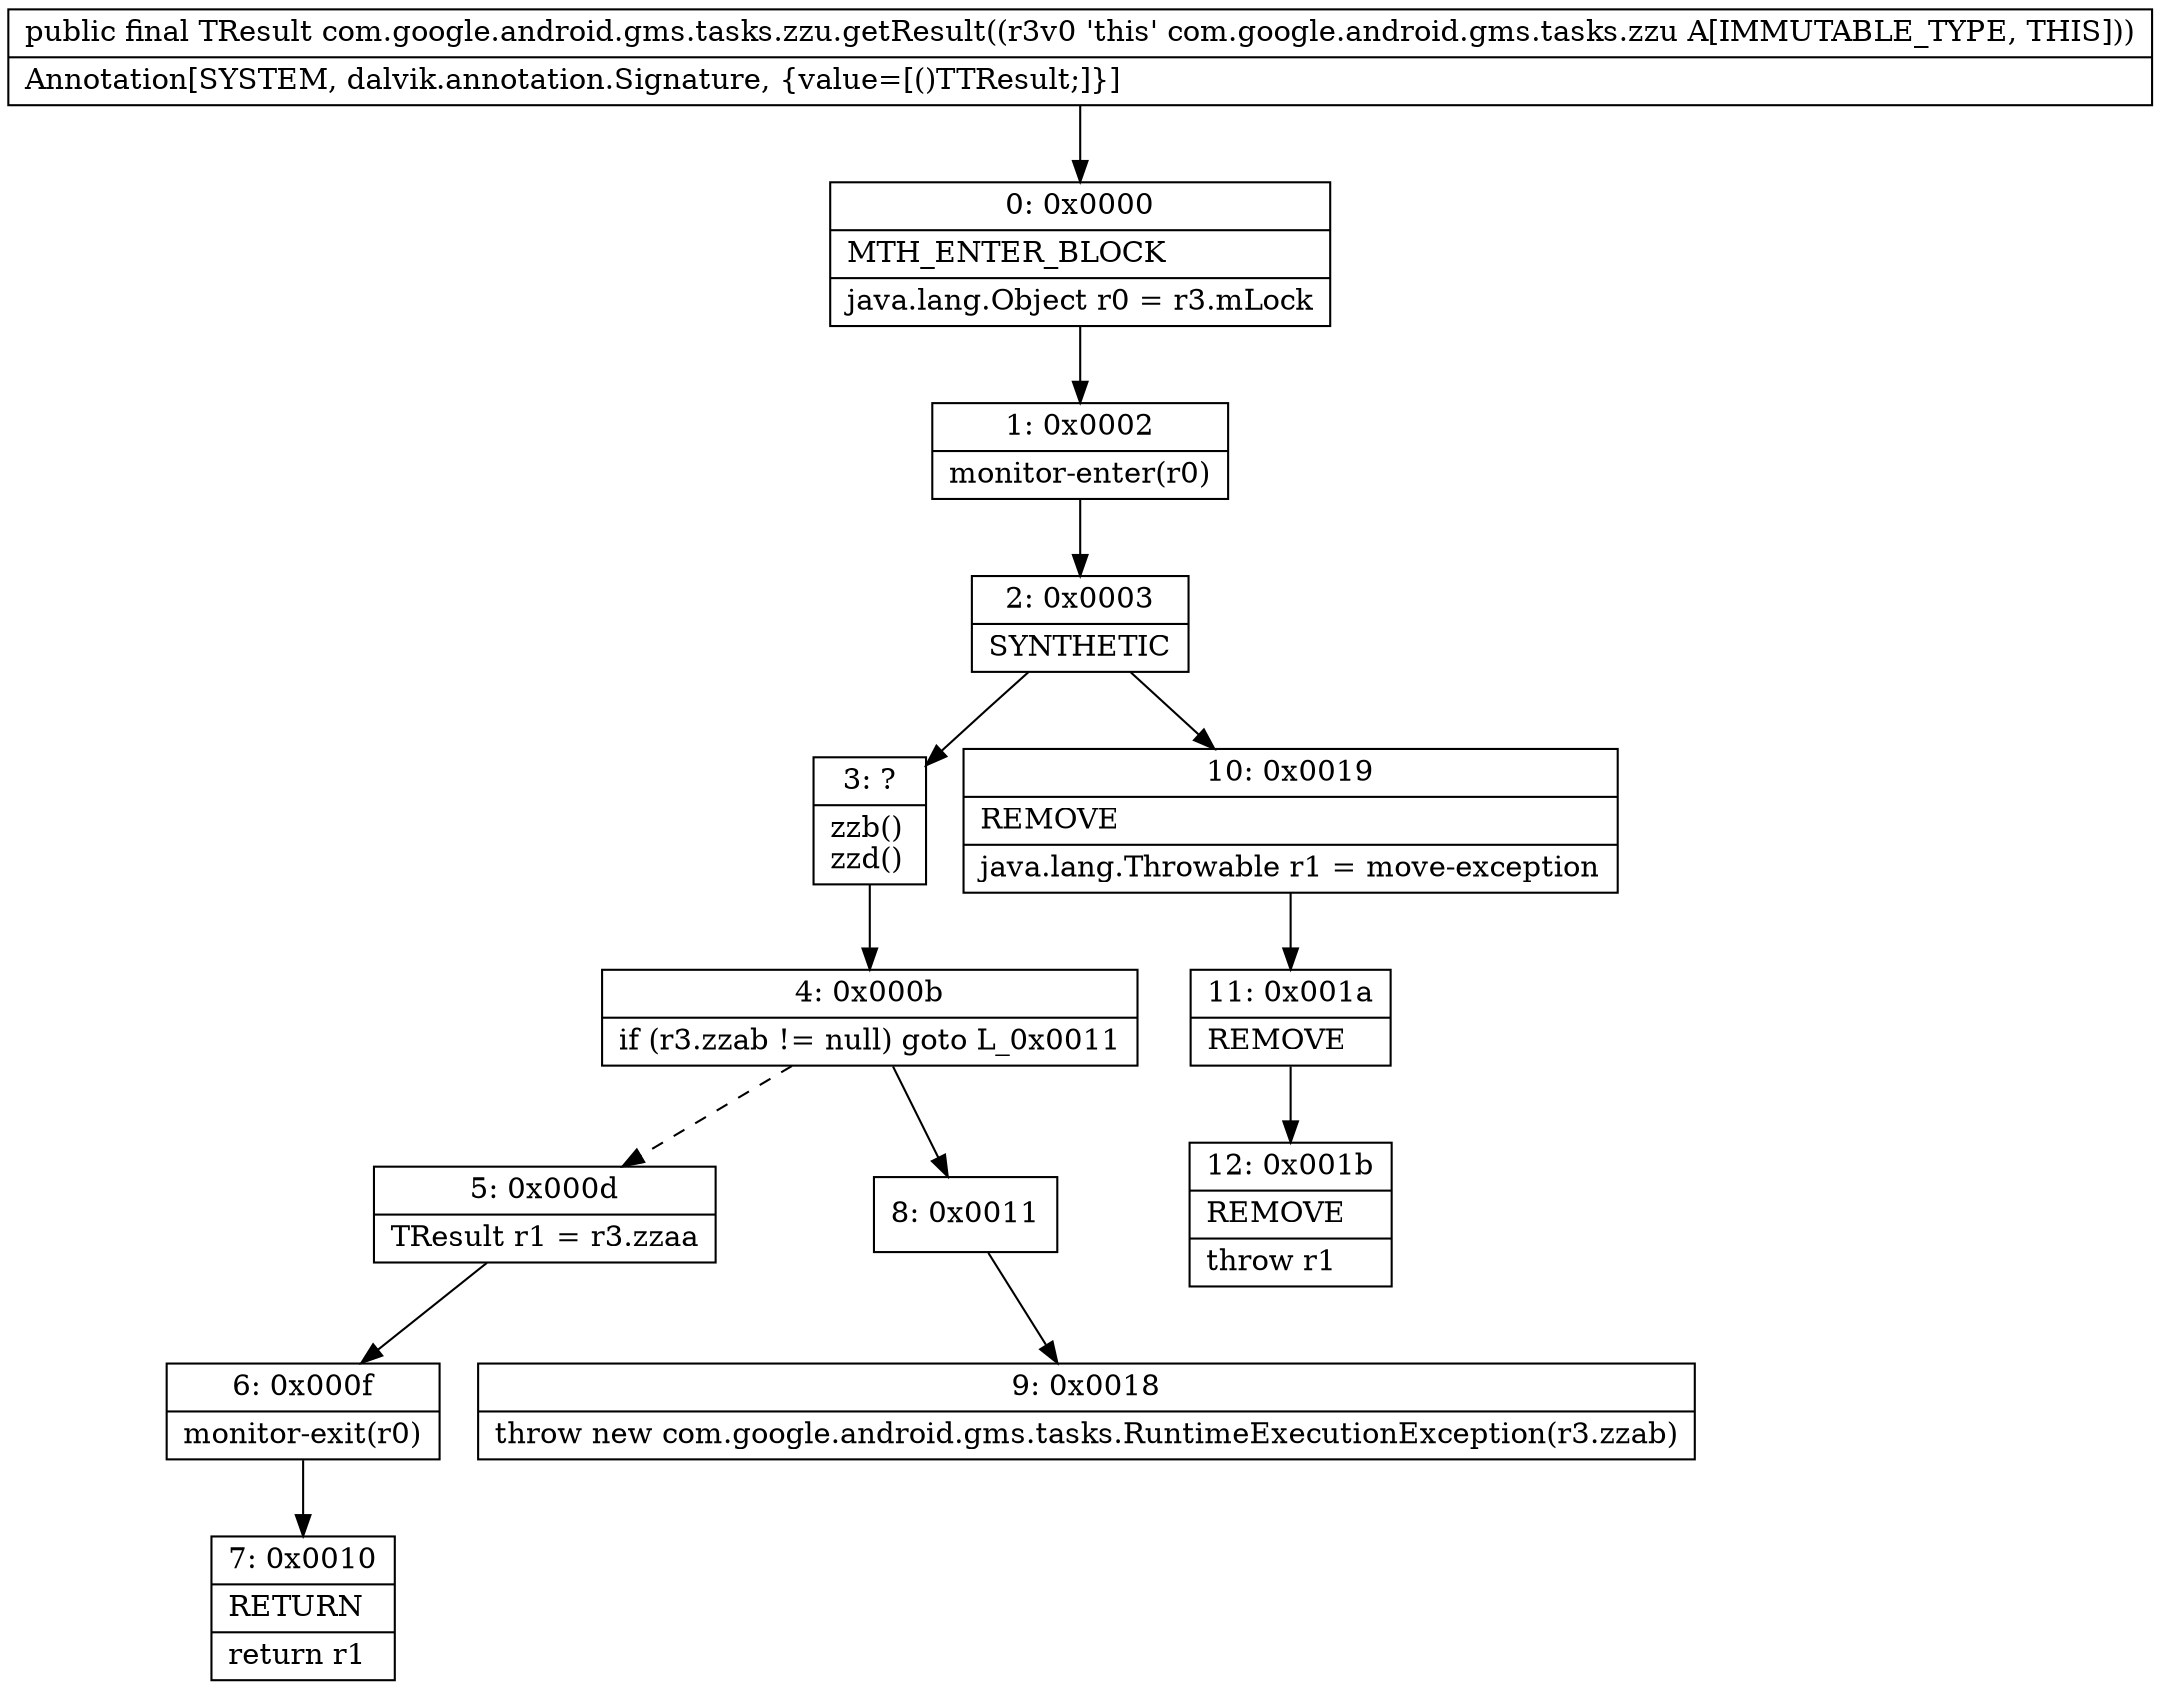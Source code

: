 digraph "CFG forcom.google.android.gms.tasks.zzu.getResult()Ljava\/lang\/Object;" {
Node_0 [shape=record,label="{0\:\ 0x0000|MTH_ENTER_BLOCK\l|java.lang.Object r0 = r3.mLock\l}"];
Node_1 [shape=record,label="{1\:\ 0x0002|monitor\-enter(r0)\l}"];
Node_2 [shape=record,label="{2\:\ 0x0003|SYNTHETIC\l}"];
Node_3 [shape=record,label="{3\:\ ?|zzb()\lzzd()\l}"];
Node_4 [shape=record,label="{4\:\ 0x000b|if (r3.zzab != null) goto L_0x0011\l}"];
Node_5 [shape=record,label="{5\:\ 0x000d|TResult r1 = r3.zzaa\l}"];
Node_6 [shape=record,label="{6\:\ 0x000f|monitor\-exit(r0)\l}"];
Node_7 [shape=record,label="{7\:\ 0x0010|RETURN\l|return r1\l}"];
Node_8 [shape=record,label="{8\:\ 0x0011}"];
Node_9 [shape=record,label="{9\:\ 0x0018|throw new com.google.android.gms.tasks.RuntimeExecutionException(r3.zzab)\l}"];
Node_10 [shape=record,label="{10\:\ 0x0019|REMOVE\l|java.lang.Throwable r1 = move\-exception\l}"];
Node_11 [shape=record,label="{11\:\ 0x001a|REMOVE\l}"];
Node_12 [shape=record,label="{12\:\ 0x001b|REMOVE\l|throw r1\l}"];
MethodNode[shape=record,label="{public final TResult com.google.android.gms.tasks.zzu.getResult((r3v0 'this' com.google.android.gms.tasks.zzu A[IMMUTABLE_TYPE, THIS]))  | Annotation[SYSTEM, dalvik.annotation.Signature, \{value=[()TTResult;]\}]\l}"];
MethodNode -> Node_0;
Node_0 -> Node_1;
Node_1 -> Node_2;
Node_2 -> Node_3;
Node_2 -> Node_10;
Node_3 -> Node_4;
Node_4 -> Node_5[style=dashed];
Node_4 -> Node_8;
Node_5 -> Node_6;
Node_6 -> Node_7;
Node_8 -> Node_9;
Node_10 -> Node_11;
Node_11 -> Node_12;
}

